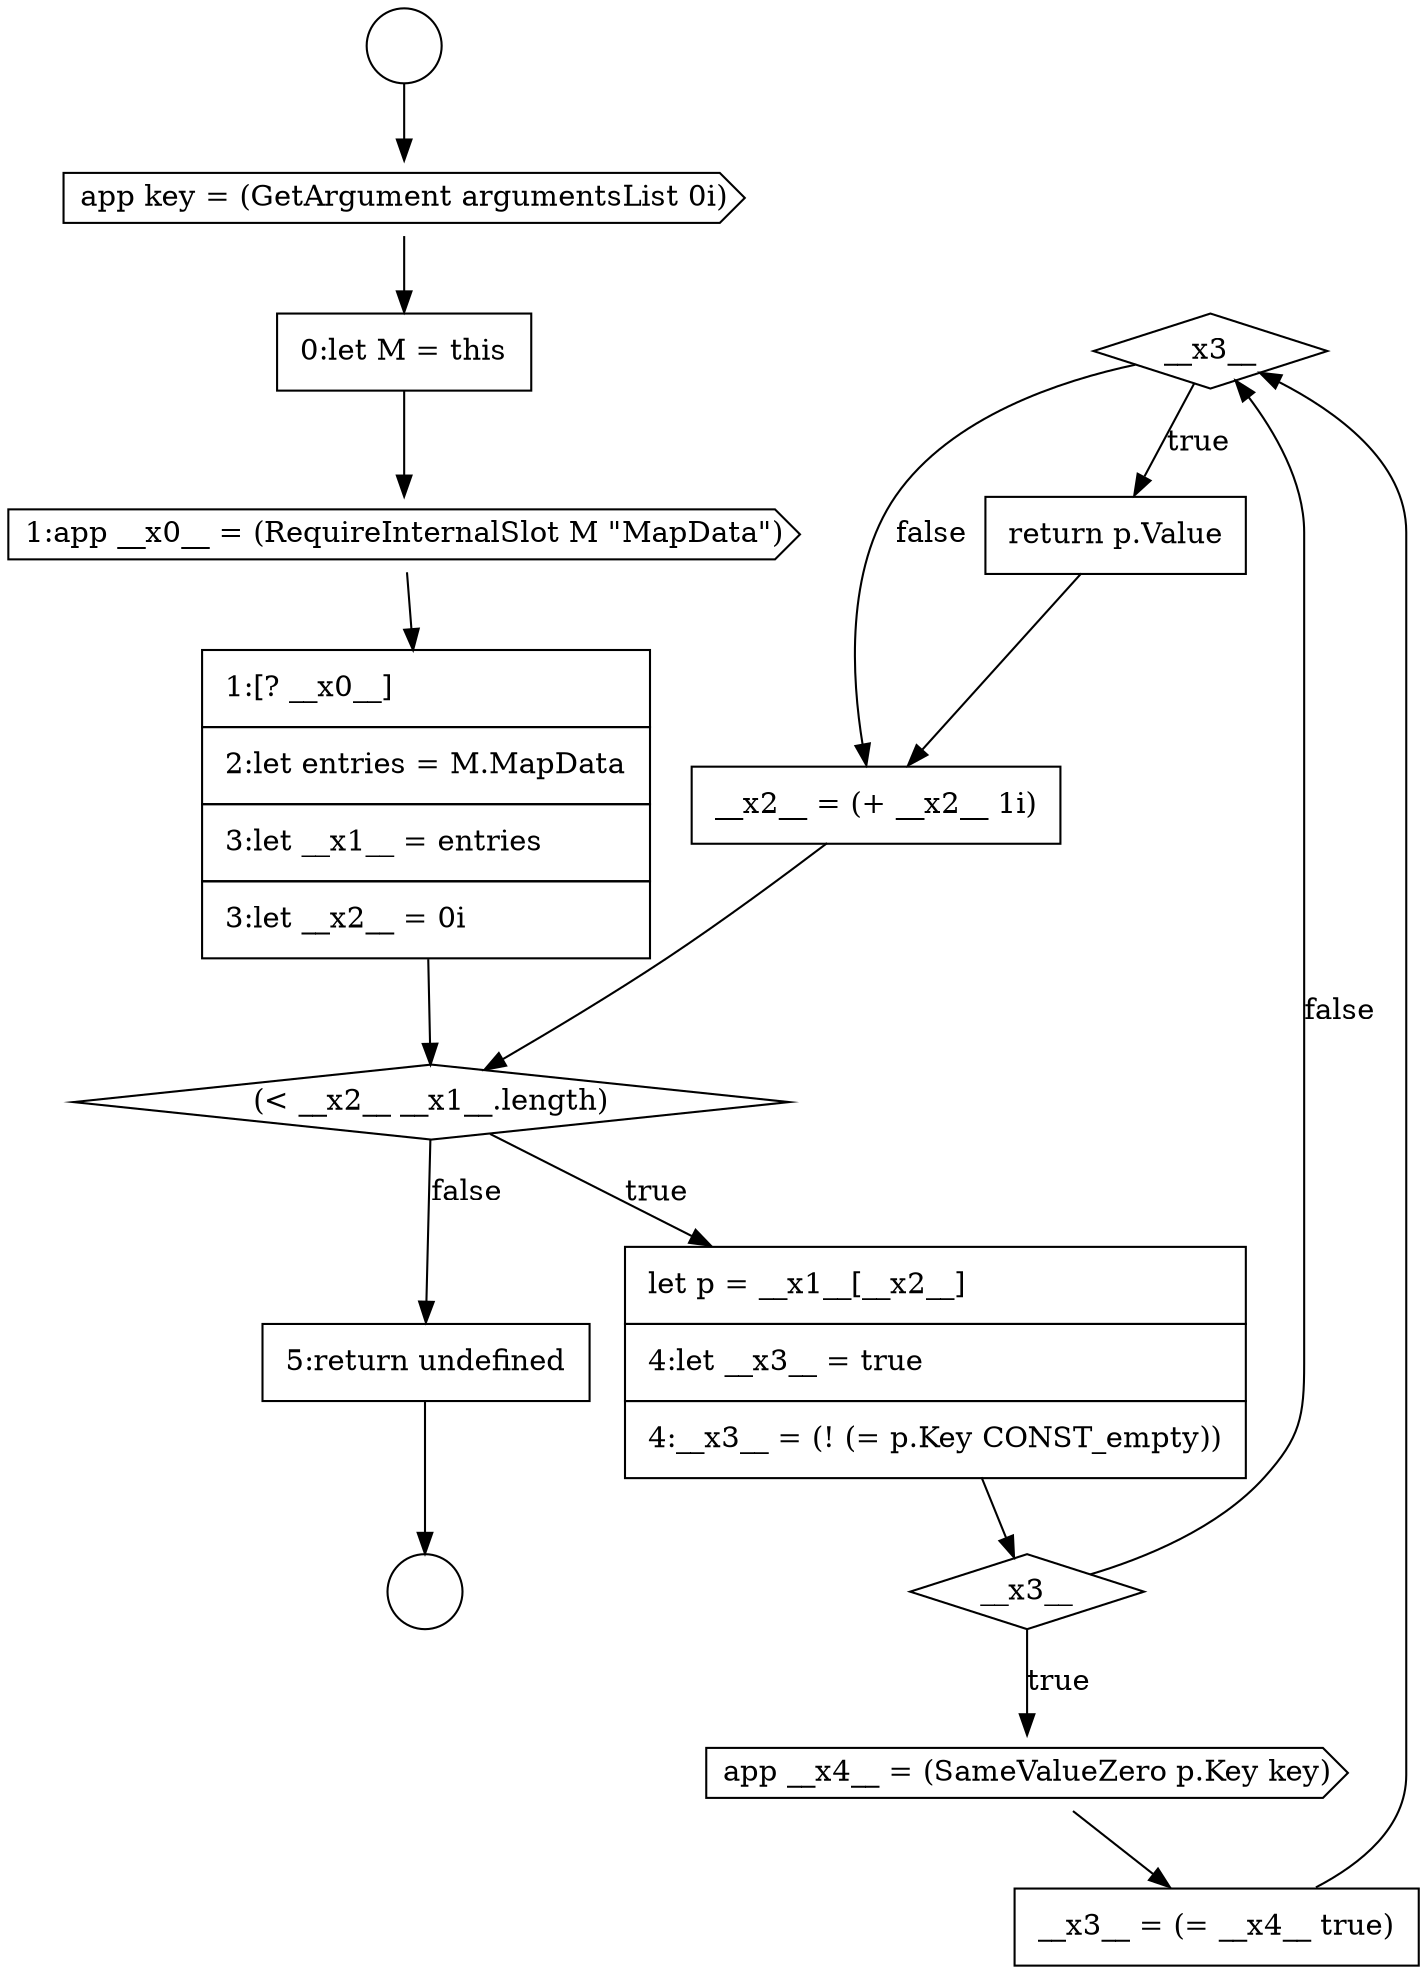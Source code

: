 digraph {
  node16533 [shape=diamond, label=<<font color="black">__x3__</font>> color="black" fillcolor="white" style=filled]
  node16530 [shape=diamond, label=<<font color="black">__x3__</font>> color="black" fillcolor="white" style=filled]
  node16523 [shape=circle label=" " color="black" fillcolor="white" style=filled]
  node16534 [shape=none, margin=0, label=<<font color="black">
    <table border="0" cellborder="1" cellspacing="0" cellpadding="10">
      <tr><td align="left">return p.Value</td></tr>
    </table>
  </font>> color="black" fillcolor="white" style=filled]
  node16527 [shape=none, margin=0, label=<<font color="black">
    <table border="0" cellborder="1" cellspacing="0" cellpadding="10">
      <tr><td align="left">1:[? __x0__]</td></tr>
      <tr><td align="left">2:let entries = M.MapData</td></tr>
      <tr><td align="left">3:let __x1__ = entries</td></tr>
      <tr><td align="left">3:let __x2__ = 0i</td></tr>
    </table>
  </font>> color="black" fillcolor="white" style=filled]
  node16524 [shape=cds, label=<<font color="black">app key = (GetArgument argumentsList 0i)</font>> color="black" fillcolor="white" style=filled]
  node16528 [shape=diamond, label=<<font color="black">(&lt; __x2__ __x1__.length)</font>> color="black" fillcolor="white" style=filled]
  node16532 [shape=none, margin=0, label=<<font color="black">
    <table border="0" cellborder="1" cellspacing="0" cellpadding="10">
      <tr><td align="left">__x3__ = (= __x4__ true)</td></tr>
    </table>
  </font>> color="black" fillcolor="white" style=filled]
  node16535 [shape=none, margin=0, label=<<font color="black">
    <table border="0" cellborder="1" cellspacing="0" cellpadding="10">
      <tr><td align="left">__x2__ = (+ __x2__ 1i)</td></tr>
    </table>
  </font>> color="black" fillcolor="white" style=filled]
  node16525 [shape=none, margin=0, label=<<font color="black">
    <table border="0" cellborder="1" cellspacing="0" cellpadding="10">
      <tr><td align="left">0:let M = this</td></tr>
    </table>
  </font>> color="black" fillcolor="white" style=filled]
  node16531 [shape=cds, label=<<font color="black">app __x4__ = (SameValueZero p.Key key)</font>> color="black" fillcolor="white" style=filled]
  node16526 [shape=cds, label=<<font color="black">1:app __x0__ = (RequireInternalSlot M &quot;MapData&quot;)</font>> color="black" fillcolor="white" style=filled]
  node16522 [shape=circle label=" " color="black" fillcolor="white" style=filled]
  node16529 [shape=none, margin=0, label=<<font color="black">
    <table border="0" cellborder="1" cellspacing="0" cellpadding="10">
      <tr><td align="left">let p = __x1__[__x2__]</td></tr>
      <tr><td align="left">4:let __x3__ = true</td></tr>
      <tr><td align="left">4:__x3__ = (! (= p.Key CONST_empty))</td></tr>
    </table>
  </font>> color="black" fillcolor="white" style=filled]
  node16536 [shape=none, margin=0, label=<<font color="black">
    <table border="0" cellborder="1" cellspacing="0" cellpadding="10">
      <tr><td align="left">5:return undefined</td></tr>
    </table>
  </font>> color="black" fillcolor="white" style=filled]
  node16522 -> node16524 [ color="black"]
  node16527 -> node16528 [ color="black"]
  node16534 -> node16535 [ color="black"]
  node16531 -> node16532 [ color="black"]
  node16536 -> node16523 [ color="black"]
  node16535 -> node16528 [ color="black"]
  node16525 -> node16526 [ color="black"]
  node16530 -> node16531 [label=<<font color="black">true</font>> color="black"]
  node16530 -> node16533 [label=<<font color="black">false</font>> color="black"]
  node16529 -> node16530 [ color="black"]
  node16533 -> node16534 [label=<<font color="black">true</font>> color="black"]
  node16533 -> node16535 [label=<<font color="black">false</font>> color="black"]
  node16526 -> node16527 [ color="black"]
  node16532 -> node16533 [ color="black"]
  node16524 -> node16525 [ color="black"]
  node16528 -> node16529 [label=<<font color="black">true</font>> color="black"]
  node16528 -> node16536 [label=<<font color="black">false</font>> color="black"]
}
